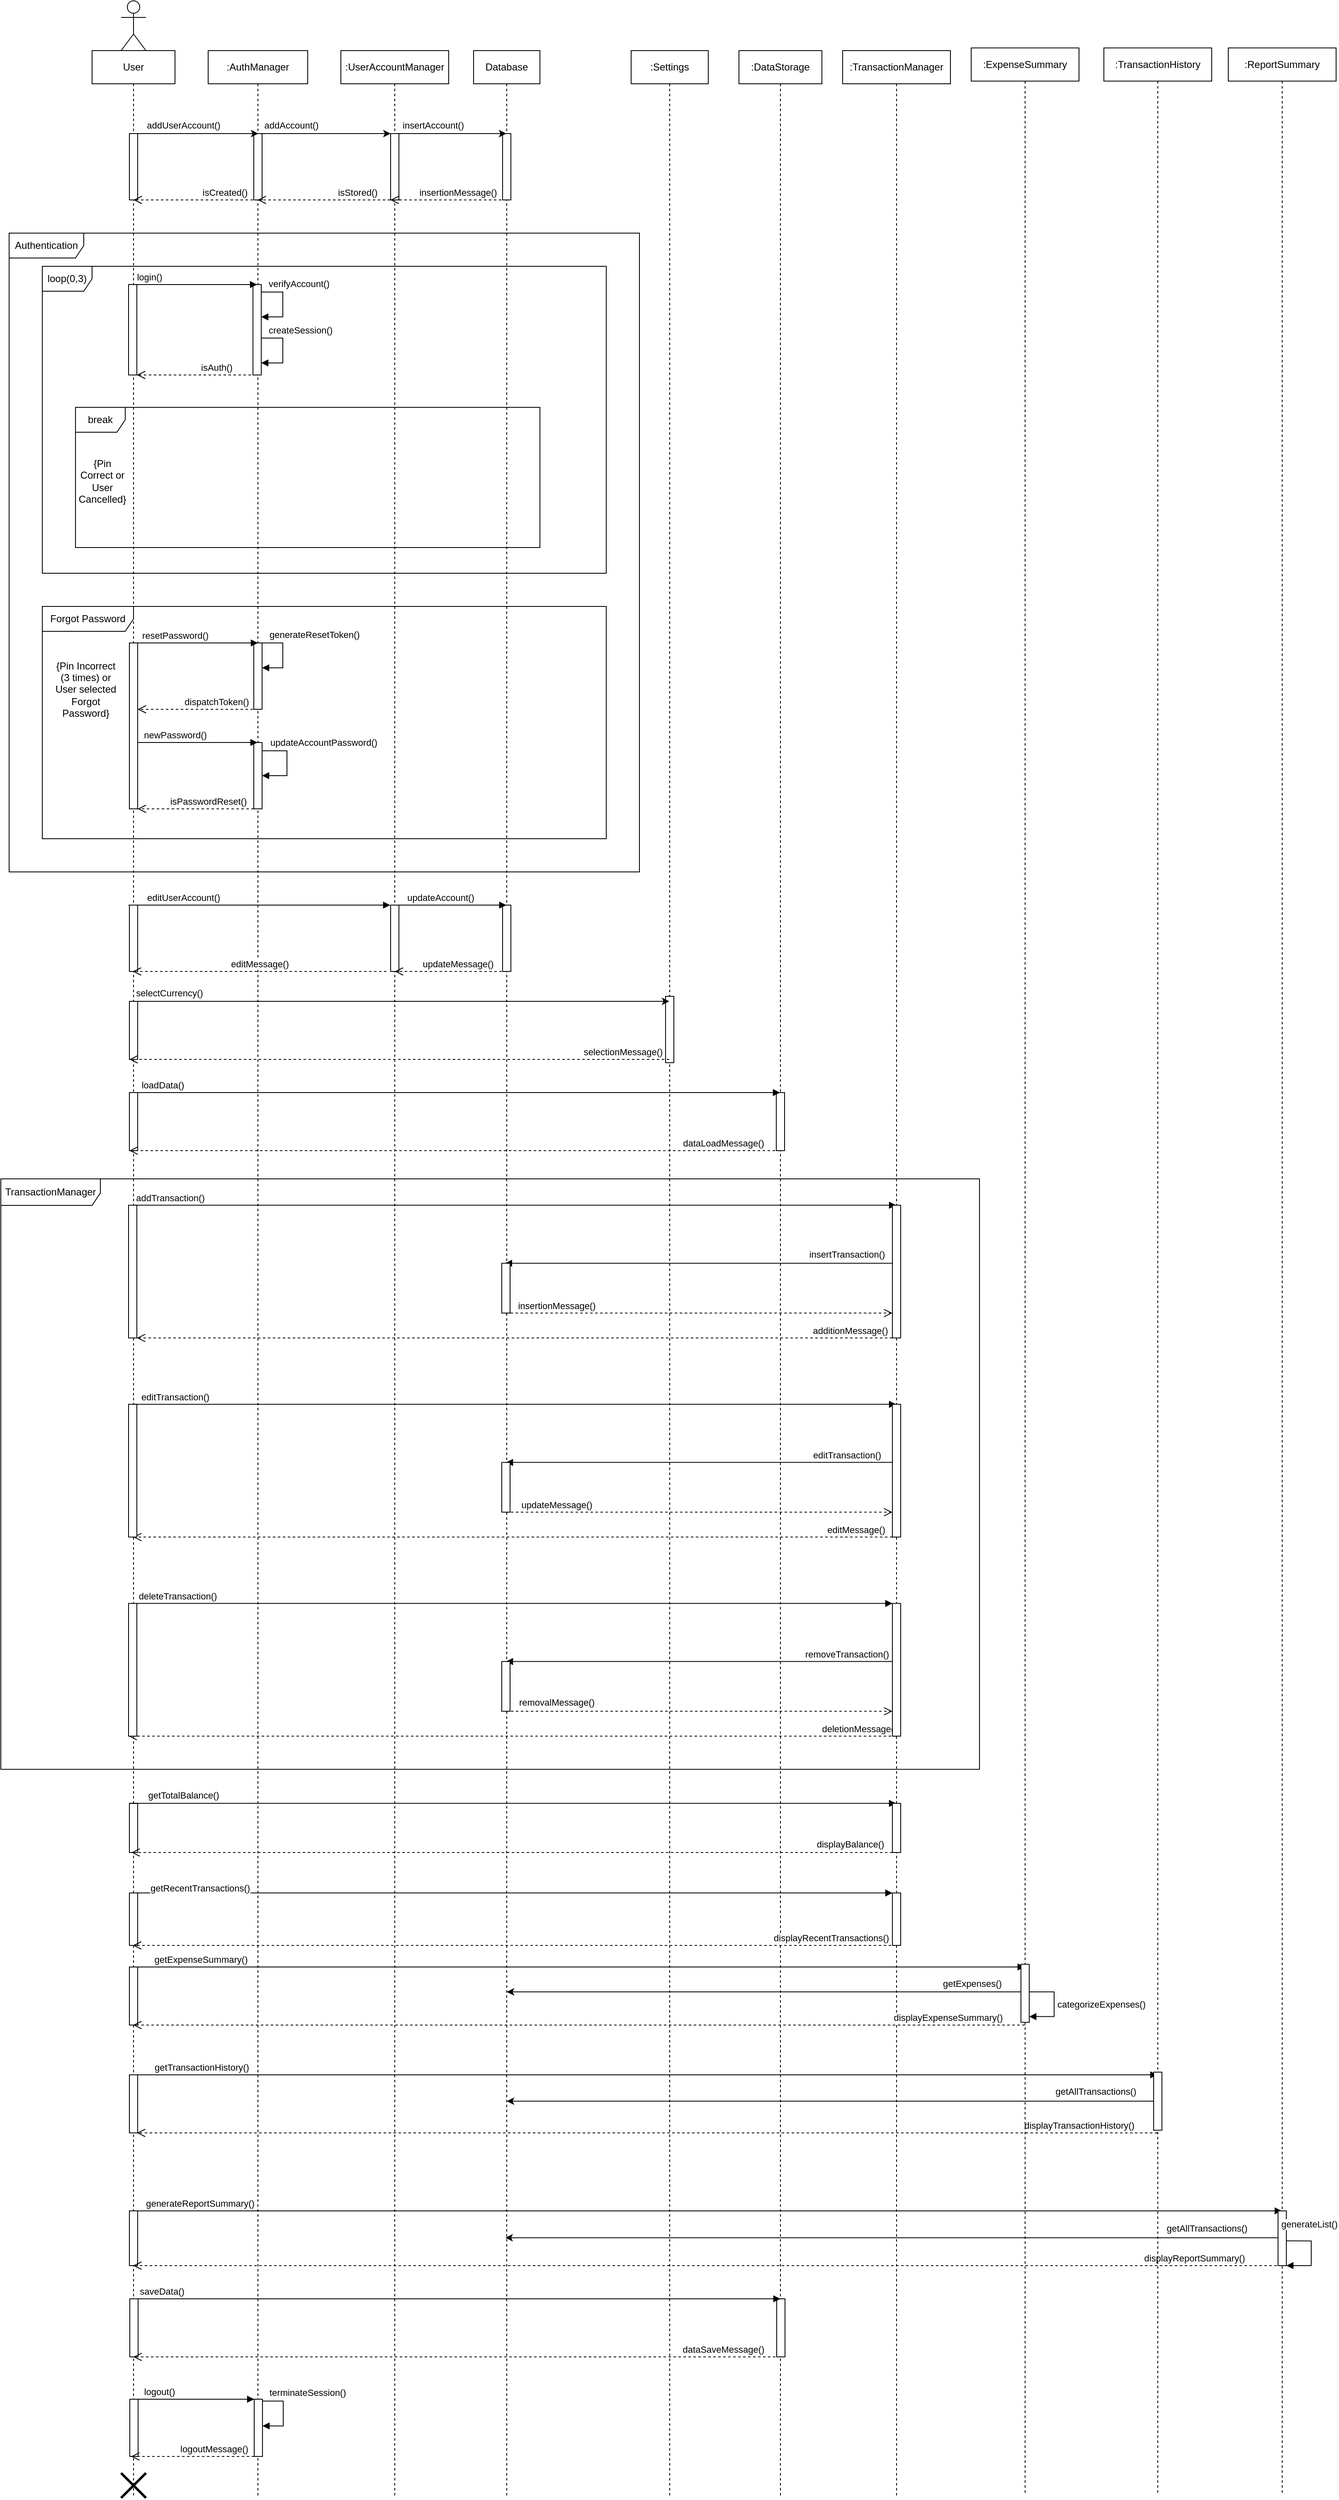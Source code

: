 <mxfile version="25.0.2">
  <diagram name="Seite-1" id="CK4MDjgvMsKu3JkUjtEL">
    <mxGraphModel dx="2049" dy="1263" grid="1" gridSize="10" guides="1" tooltips="1" connect="1" arrows="1" fold="1" page="1" pageScale="1" pageWidth="827" pageHeight="1169" math="0" shadow="0">
      <root>
        <mxCell id="0" />
        <mxCell id="1" parent="0" />
        <mxCell id="NyTSQJjjKZk5u76Q_Hq6-8" value="User" style="shape=umlLifeline;perimeter=lifelinePerimeter;whiteSpace=wrap;html=1;container=1;dropTarget=0;collapsible=0;recursiveResize=0;outlineConnect=0;portConstraint=eastwest;newEdgeStyle={&quot;curved&quot;:0,&quot;rounded&quot;:0};" parent="1" vertex="1">
          <mxGeometry x="140" y="110" width="100" height="2950" as="geometry" />
        </mxCell>
        <mxCell id="HNCiceirnHdEVT-Z03kD-6" value="" style="html=1;points=[[0,0,0,0,5],[0,1,0,0,-5],[1,0,0,0,5],[1,1,0,0,-5]];perimeter=orthogonalPerimeter;outlineConnect=0;targetShapes=umlLifeline;portConstraint=eastwest;newEdgeStyle={&quot;curved&quot;:0,&quot;rounded&quot;:0};" parent="NyTSQJjjKZk5u76Q_Hq6-8" vertex="1">
          <mxGeometry x="45" y="100" width="10" height="80" as="geometry" />
        </mxCell>
        <mxCell id="LpNrsh31c0GY8qW9XMCd-79" value="" style="html=1;points=[[0,0,0,0,5],[0,1,0,0,-5],[1,0,0,0,5],[1,1,0,0,-5]];perimeter=orthogonalPerimeter;outlineConnect=0;targetShapes=umlLifeline;portConstraint=eastwest;newEdgeStyle={&quot;curved&quot;:0,&quot;rounded&quot;:0};" parent="NyTSQJjjKZk5u76Q_Hq6-8" vertex="1">
          <mxGeometry x="45" y="1146" width="10" height="70" as="geometry" />
        </mxCell>
        <mxCell id="LpNrsh31c0GY8qW9XMCd-88" value="" style="html=1;points=[[0,0,0,0,5],[0,1,0,0,-5],[1,0,0,0,5],[1,1,0,0,-5]];perimeter=orthogonalPerimeter;outlineConnect=0;targetShapes=umlLifeline;portConstraint=eastwest;newEdgeStyle={&quot;curved&quot;:0,&quot;rounded&quot;:0};" parent="NyTSQJjjKZk5u76Q_Hq6-8" vertex="1">
          <mxGeometry x="45" y="1256" width="10" height="70" as="geometry" />
        </mxCell>
        <mxCell id="LpNrsh31c0GY8qW9XMCd-148" value="" style="html=1;points=[[0,0,0,0,5],[0,1,0,0,-5],[1,0,0,0,5],[1,1,0,0,-5]];perimeter=orthogonalPerimeter;outlineConnect=0;targetShapes=umlLifeline;portConstraint=eastwest;newEdgeStyle={&quot;curved&quot;:0,&quot;rounded&quot;:0};" parent="NyTSQJjjKZk5u76Q_Hq6-8" vertex="1">
          <mxGeometry x="45" y="2112.77" width="10" height="59.23" as="geometry" />
        </mxCell>
        <mxCell id="LpNrsh31c0GY8qW9XMCd-168" value="" style="html=1;points=[[0,0,0,0,5],[0,1,0,0,-5],[1,0,0,0,5],[1,1,0,0,-5]];perimeter=orthogonalPerimeter;outlineConnect=0;targetShapes=umlLifeline;portConstraint=eastwest;newEdgeStyle={&quot;curved&quot;:0,&quot;rounded&quot;:0};" parent="NyTSQJjjKZk5u76Q_Hq6-8" vertex="1">
          <mxGeometry x="45" y="2220.77" width="10" height="63.23" as="geometry" />
        </mxCell>
        <mxCell id="LpNrsh31c0GY8qW9XMCd-187" value="" style="html=1;points=[[0,0,0,0,5],[0,1,0,0,-5],[1,0,0,0,5],[1,1,0,0,-5]];perimeter=orthogonalPerimeter;outlineConnect=0;targetShapes=umlLifeline;portConstraint=eastwest;newEdgeStyle={&quot;curved&quot;:0,&quot;rounded&quot;:0};" parent="NyTSQJjjKZk5u76Q_Hq6-8" vertex="1">
          <mxGeometry x="45" y="2310" width="10" height="70" as="geometry" />
        </mxCell>
        <mxCell id="LpNrsh31c0GY8qW9XMCd-199" value="" style="html=1;points=[[0,0,0,0,5],[0,1,0,0,-5],[1,0,0,0,5],[1,1,0,0,-5]];perimeter=orthogonalPerimeter;outlineConnect=0;targetShapes=umlLifeline;portConstraint=eastwest;newEdgeStyle={&quot;curved&quot;:0,&quot;rounded&quot;:0};" parent="NyTSQJjjKZk5u76Q_Hq6-8" vertex="1">
          <mxGeometry x="45" y="2440" width="10" height="70" as="geometry" />
        </mxCell>
        <mxCell id="LpNrsh31c0GY8qW9XMCd-213" value="" style="html=1;points=[[0,0,0,0,5],[0,1,0,0,-5],[1,0,0,0,5],[1,1,0,0,-5]];perimeter=orthogonalPerimeter;outlineConnect=0;targetShapes=umlLifeline;portConstraint=eastwest;newEdgeStyle={&quot;curved&quot;:0,&quot;rounded&quot;:0};" parent="NyTSQJjjKZk5u76Q_Hq6-8" vertex="1">
          <mxGeometry x="45" y="2604" width="10" height="66" as="geometry" />
        </mxCell>
        <mxCell id="LpNrsh31c0GY8qW9XMCd-251" value="" style="shape=umlDestroy;whiteSpace=wrap;html=1;strokeWidth=3;targetShapes=umlLifeline;" parent="NyTSQJjjKZk5u76Q_Hq6-8" vertex="1">
          <mxGeometry x="35" y="2920" width="30" height="30" as="geometry" />
        </mxCell>
        <mxCell id="eQE_NltICN_dsabvg9qG-1" value="" style="html=1;points=[[0,0,0,0,5],[0,1,0,0,-5],[1,0,0,0,5],[1,1,0,0,-5]];perimeter=orthogonalPerimeter;outlineConnect=0;targetShapes=umlLifeline;portConstraint=eastwest;newEdgeStyle={&quot;curved&quot;:0,&quot;rounded&quot;:0};" parent="NyTSQJjjKZk5u76Q_Hq6-8" vertex="1">
          <mxGeometry x="45" y="1030" width="10" height="80" as="geometry" />
        </mxCell>
        <mxCell id="NyTSQJjjKZk5u76Q_Hq6-14" value=":AuthManager" style="shape=umlLifeline;perimeter=lifelinePerimeter;whiteSpace=wrap;html=1;container=1;dropTarget=0;collapsible=0;recursiveResize=0;outlineConnect=0;portConstraint=eastwest;newEdgeStyle={&quot;curved&quot;:0,&quot;rounded&quot;:0};" parent="1" vertex="1">
          <mxGeometry x="280" y="110" width="120" height="2950" as="geometry" />
        </mxCell>
        <mxCell id="HNCiceirnHdEVT-Z03kD-10" value="" style="html=1;points=[[0,0,0,0,5],[0,1,0,0,-5],[1,0,0,0,5],[1,1,0,0,-5]];perimeter=orthogonalPerimeter;outlineConnect=0;targetShapes=umlLifeline;portConstraint=eastwest;newEdgeStyle={&quot;curved&quot;:0,&quot;rounded&quot;:0};" parent="NyTSQJjjKZk5u76Q_Hq6-14" vertex="1">
          <mxGeometry x="55" y="100" width="10" height="80" as="geometry" />
        </mxCell>
        <mxCell id="LpNrsh31c0GY8qW9XMCd-68" value="" style="html=1;points=[[0,0,0,0,5],[0,1,0,0,-5],[1,0,0,0,5],[1,1,0,0,-5]];perimeter=orthogonalPerimeter;outlineConnect=0;targetShapes=umlLifeline;portConstraint=eastwest;newEdgeStyle={&quot;curved&quot;:0,&quot;rounded&quot;:0};" parent="NyTSQJjjKZk5u76Q_Hq6-14" vertex="1">
          <mxGeometry x="55" y="714" width="10" height="80" as="geometry" />
        </mxCell>
        <mxCell id="LpNrsh31c0GY8qW9XMCd-72" value="" style="html=1;points=[[0,0,0,0,5],[0,1,0,0,-5],[1,0,0,0,5],[1,1,0,0,-5]];perimeter=orthogonalPerimeter;outlineConnect=0;targetShapes=umlLifeline;portConstraint=eastwest;newEdgeStyle={&quot;curved&quot;:0,&quot;rounded&quot;:0};" parent="NyTSQJjjKZk5u76Q_Hq6-14" vertex="1">
          <mxGeometry x="55" y="834" width="10" height="80" as="geometry" />
        </mxCell>
        <mxCell id="mUgHSwgh8mhhByAtzVnC-3" value="updateAccountPassword()" style="html=1;align=left;spacingLeft=2;endArrow=block;rounded=0;edgeStyle=orthogonalEdgeStyle;curved=0;rounded=0;" parent="NyTSQJjjKZk5u76Q_Hq6-14" source="LpNrsh31c0GY8qW9XMCd-72" target="LpNrsh31c0GY8qW9XMCd-72" edge="1">
          <mxGeometry x="-0.881" y="10" relative="1" as="geometry">
            <mxPoint x="70" y="844" as="sourcePoint" />
            <Array as="points">
              <mxPoint x="95" y="844" />
              <mxPoint x="95" y="874" />
            </Array>
            <mxPoint x="70" y="874" as="targetPoint" />
            <mxPoint as="offset" />
          </mxGeometry>
        </mxCell>
        <mxCell id="NyTSQJjjKZk5u76Q_Hq6-20" value=":UserAccountManager" style="shape=umlLifeline;perimeter=lifelinePerimeter;whiteSpace=wrap;html=1;container=1;dropTarget=0;collapsible=0;recursiveResize=0;outlineConnect=0;portConstraint=eastwest;newEdgeStyle={&quot;curved&quot;:0,&quot;rounded&quot;:0};" parent="1" vertex="1">
          <mxGeometry x="440" y="110" width="130" height="2950" as="geometry" />
        </mxCell>
        <mxCell id="HNCiceirnHdEVT-Z03kD-14" value="" style="html=1;points=[[0,0,0,0,5],[0,1,0,0,-5],[1,0,0,0,5],[1,1,0,0,-5]];perimeter=orthogonalPerimeter;outlineConnect=0;targetShapes=umlLifeline;portConstraint=eastwest;newEdgeStyle={&quot;curved&quot;:0,&quot;rounded&quot;:0};" parent="NyTSQJjjKZk5u76Q_Hq6-20" vertex="1">
          <mxGeometry x="60" y="100" width="10" height="80" as="geometry" />
        </mxCell>
        <mxCell id="eQE_NltICN_dsabvg9qG-3" value="" style="html=1;points=[[0,0,0,0,5],[0,1,0,0,-5],[1,0,0,0,5],[1,1,0,0,-5]];perimeter=orthogonalPerimeter;outlineConnect=0;targetShapes=umlLifeline;portConstraint=eastwest;newEdgeStyle={&quot;curved&quot;:0,&quot;rounded&quot;:0};" parent="NyTSQJjjKZk5u76Q_Hq6-20" vertex="1">
          <mxGeometry x="60" y="1030" width="10" height="80" as="geometry" />
        </mxCell>
        <mxCell id="NyTSQJjjKZk5u76Q_Hq6-25" value="Database" style="shape=umlLifeline;perimeter=lifelinePerimeter;whiteSpace=wrap;html=1;container=1;dropTarget=0;collapsible=0;recursiveResize=0;outlineConnect=0;portConstraint=eastwest;newEdgeStyle={&quot;curved&quot;:0,&quot;rounded&quot;:0};" parent="1" vertex="1">
          <mxGeometry x="600" y="110" width="80" height="2950" as="geometry" />
        </mxCell>
        <mxCell id="HNCiceirnHdEVT-Z03kD-18" value="" style="html=1;points=[[0,0,0,0,5],[0,1,0,0,-5],[1,0,0,0,5],[1,1,0,0,-5]];perimeter=orthogonalPerimeter;outlineConnect=0;targetShapes=umlLifeline;portConstraint=eastwest;newEdgeStyle={&quot;curved&quot;:0,&quot;rounded&quot;:0};" parent="NyTSQJjjKZk5u76Q_Hq6-25" vertex="1">
          <mxGeometry x="35" y="100" width="10" height="80" as="geometry" />
        </mxCell>
        <mxCell id="NyTSQJjjKZk5u76Q_Hq6-11" value="" style="html=1;points=[[0,0,0,0,5],[0,1,0,0,-5],[1,0,0,0,5],[1,1,0,0,-5]];perimeter=orthogonalPerimeter;outlineConnect=0;targetShapes=umlLifeline;portConstraint=eastwest;newEdgeStyle={&quot;curved&quot;:0,&quot;rounded&quot;:0};" parent="NyTSQJjjKZk5u76Q_Hq6-25" vertex="1">
          <mxGeometry x="-416" y="282" width="10" height="109" as="geometry" />
        </mxCell>
        <mxCell id="LpNrsh31c0GY8qW9XMCd-59" value="" style="html=1;points=[[0,0,0,0,5],[0,1,0,0,-5],[1,0,0,0,5],[1,1,0,0,-5]];perimeter=orthogonalPerimeter;outlineConnect=0;targetShapes=umlLifeline;portConstraint=eastwest;newEdgeStyle={&quot;curved&quot;:0,&quot;rounded&quot;:0};" parent="NyTSQJjjKZk5u76Q_Hq6-25" vertex="1">
          <mxGeometry x="-266" y="282" width="10" height="109" as="geometry" />
        </mxCell>
        <mxCell id="NyTSQJjjKZk5u76Q_Hq6-13" value="login()" style="html=1;verticalAlign=bottom;endArrow=block;curved=0;rounded=0;" parent="NyTSQJjjKZk5u76Q_Hq6-25" edge="1">
          <mxGeometry x="-0.728" width="80" relative="1" as="geometry">
            <mxPoint x="-411.5" y="282" as="sourcePoint" />
            <mxPoint x="-261" y="282" as="targetPoint" />
            <mxPoint as="offset" />
          </mxGeometry>
        </mxCell>
        <mxCell id="eQE_NltICN_dsabvg9qG-4" value="" style="html=1;points=[[0,0,0,0,5],[0,1,0,0,-5],[1,0,0,0,5],[1,1,0,0,-5]];perimeter=orthogonalPerimeter;outlineConnect=0;targetShapes=umlLifeline;portConstraint=eastwest;newEdgeStyle={&quot;curved&quot;:0,&quot;rounded&quot;:0};" parent="NyTSQJjjKZk5u76Q_Hq6-25" vertex="1">
          <mxGeometry x="35" y="1030" width="10" height="80" as="geometry" />
        </mxCell>
        <mxCell id="mUgHSwgh8mhhByAtzVnC-2" value="verifyAccount()" style="html=1;align=left;spacingLeft=2;endArrow=block;rounded=0;edgeStyle=orthogonalEdgeStyle;curved=0;rounded=0;" parent="NyTSQJjjKZk5u76Q_Hq6-25" source="LpNrsh31c0GY8qW9XMCd-59" target="LpNrsh31c0GY8qW9XMCd-59" edge="1">
          <mxGeometry x="-0.889" y="10" relative="1" as="geometry">
            <mxPoint x="-250" y="291" as="sourcePoint" />
            <Array as="points">
              <mxPoint x="-230" y="291" />
              <mxPoint x="-230" y="321" />
            </Array>
            <mxPoint x="-250" y="321" as="targetPoint" />
            <mxPoint as="offset" />
          </mxGeometry>
        </mxCell>
        <mxCell id="HNCiceirnHdEVT-Z03kD-7" value="" style="endArrow=classic;html=1;rounded=0;" parent="1" edge="1">
          <mxGeometry width="50" height="50" relative="1" as="geometry">
            <mxPoint x="190" y="210" as="sourcePoint" />
            <mxPoint x="340.5" y="210" as="targetPoint" />
          </mxGeometry>
        </mxCell>
        <mxCell id="HNCiceirnHdEVT-Z03kD-9" value="addUserAccount()" style="edgeLabel;html=1;align=center;verticalAlign=middle;resizable=0;points=[];" parent="HNCiceirnHdEVT-Z03kD-7" vertex="1" connectable="0">
          <mxGeometry x="-0.003" y="-2" relative="1" as="geometry">
            <mxPoint x="-15" y="-12" as="offset" />
          </mxGeometry>
        </mxCell>
        <mxCell id="HNCiceirnHdEVT-Z03kD-15" value="" style="endArrow=classic;html=1;rounded=0;" parent="1" edge="1">
          <mxGeometry width="50" height="50" relative="1" as="geometry">
            <mxPoint x="340" y="210.01" as="sourcePoint" />
            <mxPoint x="500" y="210" as="targetPoint" />
          </mxGeometry>
        </mxCell>
        <mxCell id="HNCiceirnHdEVT-Z03kD-16" value="addAccount()" style="edgeLabel;html=1;align=center;verticalAlign=middle;resizable=0;points=[];" parent="HNCiceirnHdEVT-Z03kD-15" vertex="1" connectable="0">
          <mxGeometry x="0.049" y="-2" relative="1" as="geometry">
            <mxPoint x="-44" y="-12" as="offset" />
          </mxGeometry>
        </mxCell>
        <mxCell id="HNCiceirnHdEVT-Z03kD-19" value="" style="endArrow=classic;html=1;rounded=0;" parent="1" target="NyTSQJjjKZk5u76Q_Hq6-25" edge="1">
          <mxGeometry width="50" height="50" relative="1" as="geometry">
            <mxPoint x="500" y="210" as="sourcePoint" />
            <mxPoint x="644.5" y="210" as="targetPoint" />
            <Array as="points" />
          </mxGeometry>
        </mxCell>
        <mxCell id="HNCiceirnHdEVT-Z03kD-20" value="insertAccount()" style="edgeLabel;html=1;align=center;verticalAlign=middle;resizable=0;points=[];" parent="HNCiceirnHdEVT-Z03kD-19" vertex="1" connectable="0">
          <mxGeometry x="-0.031" y="-1" relative="1" as="geometry">
            <mxPoint x="-17" y="-11" as="offset" />
          </mxGeometry>
        </mxCell>
        <mxCell id="HNCiceirnHdEVT-Z03kD-24" value="insertionMessage()" style="html=1;verticalAlign=bottom;endArrow=open;dashed=1;endSize=8;curved=0;rounded=0;" parent="1" edge="1">
          <mxGeometry x="-0.156" relative="1" as="geometry">
            <mxPoint x="639.5" y="290" as="sourcePoint" />
            <mxPoint x="499.667" y="290" as="targetPoint" />
            <mxPoint as="offset" />
          </mxGeometry>
        </mxCell>
        <mxCell id="HNCiceirnHdEVT-Z03kD-27" value="isStored()" style="html=1;verticalAlign=bottom;endArrow=open;dashed=1;endSize=8;curved=0;rounded=0;" parent="1" edge="1">
          <mxGeometry x="-0.506" relative="1" as="geometry">
            <mxPoint x="499.5" y="290" as="sourcePoint" />
            <mxPoint x="339.667" y="290" as="targetPoint" />
            <mxPoint as="offset" />
          </mxGeometry>
        </mxCell>
        <mxCell id="HNCiceirnHdEVT-Z03kD-30" value="isCreated()" style="html=1;verticalAlign=bottom;endArrow=open;dashed=1;endSize=8;curved=0;rounded=0;" parent="1" target="NyTSQJjjKZk5u76Q_Hq6-8" edge="1">
          <mxGeometry x="-0.467" relative="1" as="geometry">
            <mxPoint x="340" y="290" as="sourcePoint" />
            <mxPoint x="204.5" y="290" as="targetPoint" />
            <mxPoint as="offset" />
          </mxGeometry>
        </mxCell>
        <mxCell id="LpNrsh31c0GY8qW9XMCd-61" value="Authentication" style="shape=umlFrame;whiteSpace=wrap;html=1;pointerEvents=0;width=90;height=30;" parent="1" vertex="1">
          <mxGeometry x="40" y="330" width="760" height="770" as="geometry" />
        </mxCell>
        <mxCell id="LpNrsh31c0GY8qW9XMCd-62" value="loop(0,3)" style="shape=umlFrame;whiteSpace=wrap;html=1;pointerEvents=0;" parent="1" vertex="1">
          <mxGeometry x="80" y="370" width="680" height="370" as="geometry" />
        </mxCell>
        <mxCell id="LpNrsh31c0GY8qW9XMCd-63" value="break" style="shape=umlFrame;whiteSpace=wrap;html=1;pointerEvents=0;" parent="1" vertex="1">
          <mxGeometry x="120" y="540" width="560" height="169" as="geometry" />
        </mxCell>
        <mxCell id="LpNrsh31c0GY8qW9XMCd-64" value="{Pin Correct or User Cancelled}" style="text;html=1;align=center;verticalAlign=middle;whiteSpace=wrap;rounded=0;" parent="1" vertex="1">
          <mxGeometry x="120" y="579" width="65" height="100" as="geometry" />
        </mxCell>
        <mxCell id="LpNrsh31c0GY8qW9XMCd-65" value="Forgot Password" style="shape=umlFrame;whiteSpace=wrap;html=1;pointerEvents=0;width=110;height=30;" parent="1" vertex="1">
          <mxGeometry x="80" y="780" width="680" height="280" as="geometry" />
        </mxCell>
        <mxCell id="LpNrsh31c0GY8qW9XMCd-66" value="" style="html=1;points=[[0,0,0,0,5],[0,1,0,0,-5],[1,0,0,0,5],[1,1,0,0,-5]];perimeter=orthogonalPerimeter;outlineConnect=0;targetShapes=umlLifeline;portConstraint=eastwest;newEdgeStyle={&quot;curved&quot;:0,&quot;rounded&quot;:0};" parent="1" vertex="1">
          <mxGeometry x="185" y="824" width="10" height="200" as="geometry" />
        </mxCell>
        <mxCell id="LpNrsh31c0GY8qW9XMCd-67" value="resetPassword()" style="html=1;verticalAlign=bottom;endArrow=block;curved=0;rounded=0;" parent="1" edge="1">
          <mxGeometry x="-0.379" width="80" relative="1" as="geometry">
            <mxPoint x="195" y="824" as="sourcePoint" />
            <mxPoint x="340" y="824" as="targetPoint" />
            <mxPoint as="offset" />
          </mxGeometry>
        </mxCell>
        <mxCell id="LpNrsh31c0GY8qW9XMCd-69" value="generateResetToken()" style="html=1;align=left;spacingLeft=2;endArrow=block;rounded=0;edgeStyle=orthogonalEdgeStyle;curved=0;rounded=0;" parent="1" source="LpNrsh31c0GY8qW9XMCd-68" edge="1">
          <mxGeometry x="-0.889" y="10" relative="1" as="geometry">
            <mxPoint x="350" y="824" as="sourcePoint" />
            <Array as="points">
              <mxPoint x="370" y="824" />
              <mxPoint x="370" y="854" />
            </Array>
            <mxPoint x="345" y="854" as="targetPoint" />
            <mxPoint as="offset" />
          </mxGeometry>
        </mxCell>
        <mxCell id="LpNrsh31c0GY8qW9XMCd-70" value="dispatchToken()" style="html=1;verticalAlign=bottom;endArrow=open;dashed=1;endSize=8;curved=0;rounded=0;" parent="1" target="LpNrsh31c0GY8qW9XMCd-66" edge="1">
          <mxGeometry x="-0.31" relative="1" as="geometry">
            <mxPoint x="340" y="904" as="sourcePoint" />
            <mxPoint x="60" y="904" as="targetPoint" />
            <mxPoint as="offset" />
          </mxGeometry>
        </mxCell>
        <mxCell id="LpNrsh31c0GY8qW9XMCd-71" value="newPassword()" style="html=1;verticalAlign=bottom;endArrow=block;curved=0;rounded=0;" parent="1" edge="1">
          <mxGeometry x="-0.377" width="80" relative="1" as="geometry">
            <mxPoint x="195" y="944" as="sourcePoint" />
            <mxPoint x="339.5" y="944" as="targetPoint" />
            <mxPoint as="offset" />
          </mxGeometry>
        </mxCell>
        <mxCell id="LpNrsh31c0GY8qW9XMCd-78" value="isPasswordReset()" style="html=1;verticalAlign=bottom;endArrow=open;dashed=1;endSize=8;curved=0;rounded=0;" parent="1" source="LpNrsh31c0GY8qW9XMCd-72" edge="1">
          <mxGeometry x="-0.214" relative="1" as="geometry">
            <mxPoint x="475" y="1024" as="sourcePoint" />
            <mxPoint x="195" y="1024" as="targetPoint" />
            <mxPoint as="offset" />
          </mxGeometry>
        </mxCell>
        <mxCell id="LpNrsh31c0GY8qW9XMCd-81" value=":Settings" style="shape=umlLifeline;perimeter=lifelinePerimeter;whiteSpace=wrap;html=1;container=1;dropTarget=0;collapsible=0;recursiveResize=0;outlineConnect=0;portConstraint=eastwest;newEdgeStyle={&quot;curved&quot;:0,&quot;rounded&quot;:0};" parent="1" vertex="1">
          <mxGeometry x="790" y="110" width="93" height="2950" as="geometry" />
        </mxCell>
        <mxCell id="mUgHSwgh8mhhByAtzVnC-17" value="" style="html=1;points=[[0,0,0,0,5],[0,1,0,0,-5],[1,0,0,0,5],[1,1,0,0,-5]];perimeter=orthogonalPerimeter;outlineConnect=0;targetShapes=umlLifeline;portConstraint=eastwest;newEdgeStyle={&quot;curved&quot;:0,&quot;rounded&quot;:0};" parent="LpNrsh31c0GY8qW9XMCd-81" vertex="1">
          <mxGeometry x="41.5" y="1140" width="10" height="80" as="geometry" />
        </mxCell>
        <mxCell id="LpNrsh31c0GY8qW9XMCd-83" value="selectionMessage()" style="html=1;verticalAlign=bottom;endArrow=open;dashed=1;endSize=8;curved=0;rounded=0;" parent="1" source="LpNrsh31c0GY8qW9XMCd-81" edge="1">
          <mxGeometry x="-0.828" relative="1" as="geometry">
            <mxPoint x="956.5" y="1326" as="sourcePoint" />
            <mxPoint x="185" y="1326" as="targetPoint" />
            <mxPoint as="offset" />
          </mxGeometry>
        </mxCell>
        <mxCell id="LpNrsh31c0GY8qW9XMCd-84" value=":DataStorage" style="shape=umlLifeline;perimeter=lifelinePerimeter;whiteSpace=wrap;html=1;container=1;dropTarget=0;collapsible=0;recursiveResize=0;outlineConnect=0;portConstraint=eastwest;newEdgeStyle={&quot;curved&quot;:0,&quot;rounded&quot;:0};" parent="1" vertex="1">
          <mxGeometry x="920" y="110" width="100" height="2950" as="geometry" />
        </mxCell>
        <mxCell id="LpNrsh31c0GY8qW9XMCd-85" value="" style="html=1;points=[[0,0,0,0,5],[0,1,0,0,-5],[1,0,0,0,5],[1,1,0,0,-5]];perimeter=orthogonalPerimeter;outlineConnect=0;targetShapes=umlLifeline;portConstraint=eastwest;newEdgeStyle={&quot;curved&quot;:0,&quot;rounded&quot;:0};" parent="LpNrsh31c0GY8qW9XMCd-84" vertex="1">
          <mxGeometry x="45" y="1256" width="10" height="70" as="geometry" />
        </mxCell>
        <mxCell id="LpNrsh31c0GY8qW9XMCd-86" value="" style="endArrow=classic;html=1;rounded=0;" parent="1" target="LpNrsh31c0GY8qW9XMCd-81" edge="1">
          <mxGeometry width="50" height="50" relative="1" as="geometry">
            <mxPoint x="188.962" y="1256" as="sourcePoint" />
            <mxPoint x="620" y="1256" as="targetPoint" />
            <Array as="points">
              <mxPoint x="590" y="1256" />
            </Array>
          </mxGeometry>
        </mxCell>
        <mxCell id="LpNrsh31c0GY8qW9XMCd-87" value="selectCurrency()" style="edgeLabel;html=1;align=center;verticalAlign=middle;resizable=0;points=[];" parent="LpNrsh31c0GY8qW9XMCd-86" vertex="1" connectable="0">
          <mxGeometry x="-0.889" y="-1" relative="1" as="geometry">
            <mxPoint x="8" y="-11" as="offset" />
          </mxGeometry>
        </mxCell>
        <mxCell id="LpNrsh31c0GY8qW9XMCd-89" value="loadData()" style="html=1;verticalAlign=bottom;endArrow=block;curved=0;rounded=0;" parent="1" target="LpNrsh31c0GY8qW9XMCd-84" edge="1">
          <mxGeometry x="-0.911" width="80" relative="1" as="geometry">
            <mxPoint x="190" y="1366" as="sourcePoint" />
            <mxPoint x="1090" y="1366" as="targetPoint" />
            <mxPoint as="offset" />
          </mxGeometry>
        </mxCell>
        <mxCell id="LpNrsh31c0GY8qW9XMCd-90" value="dataLoadMessage()" style="html=1;verticalAlign=bottom;endArrow=open;dashed=1;endSize=8;curved=0;rounded=0;" parent="1" source="LpNrsh31c0GY8qW9XMCd-84" edge="1">
          <mxGeometry x="-0.823" relative="1" as="geometry">
            <mxPoint x="1089.5" y="1436" as="sourcePoint" />
            <mxPoint x="185" y="1436" as="targetPoint" />
            <mxPoint x="1" as="offset" />
          </mxGeometry>
        </mxCell>
        <mxCell id="LpNrsh31c0GY8qW9XMCd-94" value=":TransactionManager" style="shape=umlLifeline;perimeter=lifelinePerimeter;whiteSpace=wrap;html=1;container=1;dropTarget=0;collapsible=0;recursiveResize=0;outlineConnect=0;portConstraint=eastwest;newEdgeStyle={&quot;curved&quot;:0,&quot;rounded&quot;:0};" parent="1" vertex="1">
          <mxGeometry x="1045" y="110" width="130" height="2950" as="geometry" />
        </mxCell>
        <mxCell id="LpNrsh31c0GY8qW9XMCd-171" value="" style="html=1;points=[[0,0,0,0,5],[0,1,0,0,-5],[1,0,0,0,5],[1,1,0,0,-5]];perimeter=orthogonalPerimeter;outlineConnect=0;targetShapes=umlLifeline;portConstraint=eastwest;newEdgeStyle={&quot;curved&quot;:0,&quot;rounded&quot;:0};" parent="LpNrsh31c0GY8qW9XMCd-94" vertex="1">
          <mxGeometry x="60" y="2220.77" width="10" height="63.23" as="geometry" />
        </mxCell>
        <mxCell id="LpNrsh31c0GY8qW9XMCd-117" value="TransactionManager" style="shape=umlFrame;whiteSpace=wrap;html=1;pointerEvents=0;width=120;height=32;" parent="1" vertex="1">
          <mxGeometry x="30" y="1470" width="1180" height="711.77" as="geometry" />
        </mxCell>
        <mxCell id="LpNrsh31c0GY8qW9XMCd-92" value="addTransaction()" style="html=1;verticalAlign=bottom;endArrow=block;curved=0;rounded=0;" parent="1" target="LpNrsh31c0GY8qW9XMCd-94" edge="1">
          <mxGeometry x="-0.907" width="80" relative="1" as="geometry">
            <mxPoint x="191.75" y="1501.77" as="sourcePoint" />
            <mxPoint x="1228.5" y="1501.77" as="targetPoint" />
            <mxPoint as="offset" />
          </mxGeometry>
        </mxCell>
        <mxCell id="LpNrsh31c0GY8qW9XMCd-96" value="insertTransaction()" style="html=1;verticalAlign=bottom;endArrow=block;curved=0;rounded=0;" parent="1" source="LpNrsh31c0GY8qW9XMCd-114" edge="1">
          <mxGeometry x="-0.764" y="-2" width="80" relative="1" as="geometry">
            <mxPoint x="1228.5" y="1571.77" as="sourcePoint" />
            <mxPoint x="637.833" y="1571.77" as="targetPoint" />
            <mxPoint as="offset" />
          </mxGeometry>
        </mxCell>
        <mxCell id="LpNrsh31c0GY8qW9XMCd-97" value="insertionMessage()" style="html=1;verticalAlign=bottom;endArrow=open;dashed=1;endSize=8;curved=0;rounded=0;" parent="1" target="LpNrsh31c0GY8qW9XMCd-114" edge="1">
          <mxGeometry x="-0.737" relative="1" as="geometry">
            <mxPoint x="638.591" y="1631.77" as="sourcePoint" />
            <mxPoint x="1228.5" y="1631.77" as="targetPoint" />
            <mxPoint as="offset" />
          </mxGeometry>
        </mxCell>
        <mxCell id="LpNrsh31c0GY8qW9XMCd-98" value="additionMessage()" style="html=1;verticalAlign=bottom;endArrow=open;dashed=1;endSize=8;curved=0;rounded=0;" parent="1" source="LpNrsh31c0GY8qW9XMCd-114" edge="1">
          <mxGeometry x="-0.887" relative="1" as="geometry">
            <mxPoint x="1228.5" y="1661.77" as="sourcePoint" />
            <mxPoint x="194" y="1661.77" as="targetPoint" />
            <mxPoint as="offset" />
          </mxGeometry>
        </mxCell>
        <mxCell id="LpNrsh31c0GY8qW9XMCd-99" value="editTransaction()" style="html=1;verticalAlign=bottom;endArrow=block;curved=0;rounded=0;" parent="1" target="LpNrsh31c0GY8qW9XMCd-94" edge="1">
          <mxGeometry x="-0.889" width="80" relative="1" as="geometry">
            <mxPoint x="189" y="1741.77" as="sourcePoint" />
            <mxPoint x="1228.5" y="1741.77" as="targetPoint" />
            <mxPoint as="offset" />
          </mxGeometry>
        </mxCell>
        <mxCell id="LpNrsh31c0GY8qW9XMCd-103" value="editTransaction()" style="html=1;verticalAlign=bottom;endArrow=block;curved=0;rounded=0;" parent="1" source="LpNrsh31c0GY8qW9XMCd-115" edge="1">
          <mxGeometry x="-0.764" width="80" relative="1" as="geometry">
            <mxPoint x="1229.67" y="1811.77" as="sourcePoint" />
            <mxPoint x="639.003" y="1811.77" as="targetPoint" />
            <mxPoint as="offset" />
          </mxGeometry>
        </mxCell>
        <mxCell id="LpNrsh31c0GY8qW9XMCd-105" value="updateMessage()" style="html=1;verticalAlign=bottom;endArrow=open;dashed=1;endSize=8;curved=0;rounded=0;" parent="1" target="LpNrsh31c0GY8qW9XMCd-115" edge="1">
          <mxGeometry x="-0.738" relative="1" as="geometry">
            <mxPoint x="639" y="1871.77" as="sourcePoint" />
            <mxPoint x="1228.909" y="1871.77" as="targetPoint" />
            <mxPoint as="offset" />
          </mxGeometry>
        </mxCell>
        <mxCell id="LpNrsh31c0GY8qW9XMCd-106" value="editMessage()" style="html=1;verticalAlign=bottom;endArrow=open;dashed=1;endSize=8;curved=0;rounded=0;" parent="1" edge="1">
          <mxGeometry x="-0.904" relative="1" as="geometry">
            <mxPoint x="1105" y="1901.77" as="sourcePoint" />
            <mxPoint x="189.5" y="1901.77" as="targetPoint" />
            <mxPoint as="offset" />
          </mxGeometry>
        </mxCell>
        <mxCell id="LpNrsh31c0GY8qW9XMCd-107" value="deleteTransaction()" style="html=1;verticalAlign=bottom;endArrow=block;curved=0;rounded=0;" parent="1" target="LpNrsh31c0GY8qW9XMCd-116" edge="1">
          <mxGeometry x="-0.892" width="80" relative="1" as="geometry">
            <mxPoint x="194" y="1981.77" as="sourcePoint" />
            <mxPoint x="1228.5" y="1981.77" as="targetPoint" />
            <mxPoint as="offset" />
          </mxGeometry>
        </mxCell>
        <mxCell id="LpNrsh31c0GY8qW9XMCd-110" value="&lt;span style=&quot;text-align: left;&quot;&gt;removeTransaction()&lt;/span&gt;" style="html=1;verticalAlign=bottom;endArrow=block;curved=0;rounded=0;" parent="1" source="LpNrsh31c0GY8qW9XMCd-116" edge="1">
          <mxGeometry x="-0.764" width="80" relative="1" as="geometry">
            <mxPoint x="1229.67" y="2051.77" as="sourcePoint" />
            <mxPoint x="639.003" y="2051.77" as="targetPoint" />
            <mxPoint as="offset" />
          </mxGeometry>
        </mxCell>
        <mxCell id="LpNrsh31c0GY8qW9XMCd-112" value="removalMessage()" style="html=1;verticalAlign=bottom;endArrow=open;dashed=1;endSize=8;curved=0;rounded=0;" parent="1" target="LpNrsh31c0GY8qW9XMCd-116" edge="1">
          <mxGeometry x="-0.738" y="2" relative="1" as="geometry">
            <mxPoint x="639" y="2111.77" as="sourcePoint" />
            <mxPoint x="1228.909" y="2111.77" as="targetPoint" />
            <mxPoint as="offset" />
          </mxGeometry>
        </mxCell>
        <mxCell id="LpNrsh31c0GY8qW9XMCd-113" value="deletionMessage()" style="html=1;verticalAlign=bottom;endArrow=open;dashed=1;endSize=8;curved=0;rounded=0;" parent="1" source="LpNrsh31c0GY8qW9XMCd-94" edge="1">
          <mxGeometry x="-0.904" relative="1" as="geometry">
            <mxPoint x="1219" y="2141.77" as="sourcePoint" />
            <mxPoint x="184" y="2141.77" as="targetPoint" />
            <mxPoint as="offset" />
          </mxGeometry>
        </mxCell>
        <mxCell id="LpNrsh31c0GY8qW9XMCd-91" value="" style="html=1;points=[[0,0,0,0,5],[0,1,0,0,-5],[1,0,0,0,5],[1,1,0,0,-5]];perimeter=orthogonalPerimeter;outlineConnect=0;targetShapes=umlLifeline;portConstraint=eastwest;newEdgeStyle={&quot;curved&quot;:0,&quot;rounded&quot;:0};" parent="1" vertex="1">
          <mxGeometry x="184" y="1501.77" width="10" height="160" as="geometry" />
        </mxCell>
        <mxCell id="LpNrsh31c0GY8qW9XMCd-100" value="" style="html=1;points=[[0,0,0,0,5],[0,1,0,0,-5],[1,0,0,0,5],[1,1,0,0,-5]];perimeter=orthogonalPerimeter;outlineConnect=0;targetShapes=umlLifeline;portConstraint=eastwest;newEdgeStyle={&quot;curved&quot;:0,&quot;rounded&quot;:0};" parent="1" vertex="1">
          <mxGeometry x="184" y="1741.77" width="10" height="160" as="geometry" />
        </mxCell>
        <mxCell id="LpNrsh31c0GY8qW9XMCd-108" value="" style="html=1;points=[[0,0,0,0,5],[0,1,0,0,-5],[1,0,0,0,5],[1,1,0,0,-5]];perimeter=orthogonalPerimeter;outlineConnect=0;targetShapes=umlLifeline;portConstraint=eastwest;newEdgeStyle={&quot;curved&quot;:0,&quot;rounded&quot;:0};" parent="1" vertex="1">
          <mxGeometry x="184" y="1981.77" width="10" height="160" as="geometry" />
        </mxCell>
        <mxCell id="LpNrsh31c0GY8qW9XMCd-93" value="" style="html=1;points=[[0,0,0,0,5],[0,1,0,0,-5],[1,0,0,0,5],[1,1,0,0,-5]];perimeter=orthogonalPerimeter;outlineConnect=0;targetShapes=umlLifeline;portConstraint=eastwest;newEdgeStyle={&quot;curved&quot;:0,&quot;rounded&quot;:0};" parent="1" vertex="1">
          <mxGeometry x="634" y="1571.77" width="10" height="60" as="geometry" />
        </mxCell>
        <mxCell id="LpNrsh31c0GY8qW9XMCd-104" value="" style="html=1;points=[[0,0,0,0,5],[0,1,0,0,-5],[1,0,0,0,5],[1,1,0,0,-5]];perimeter=orthogonalPerimeter;outlineConnect=0;targetShapes=umlLifeline;portConstraint=eastwest;newEdgeStyle={&quot;curved&quot;:0,&quot;rounded&quot;:0};" parent="1" vertex="1">
          <mxGeometry x="634" y="1811.77" width="10" height="60" as="geometry" />
        </mxCell>
        <mxCell id="LpNrsh31c0GY8qW9XMCd-111" value="" style="html=1;points=[[0,0,0,0,5],[0,1,0,0,-5],[1,0,0,0,5],[1,1,0,0,-5]];perimeter=orthogonalPerimeter;outlineConnect=0;targetShapes=umlLifeline;portConstraint=eastwest;newEdgeStyle={&quot;curved&quot;:0,&quot;rounded&quot;:0};" parent="1" vertex="1">
          <mxGeometry x="634" y="2051.77" width="10" height="60" as="geometry" />
        </mxCell>
        <mxCell id="LpNrsh31c0GY8qW9XMCd-114" value="" style="html=1;points=[[0,0,0,0,5],[0,1,0,0,-5],[1,0,0,0,5],[1,1,0,0,-5]];perimeter=orthogonalPerimeter;outlineConnect=0;targetShapes=umlLifeline;portConstraint=eastwest;newEdgeStyle={&quot;curved&quot;:0,&quot;rounded&quot;:0};" parent="1" vertex="1">
          <mxGeometry x="1105" y="1501.77" width="10" height="160" as="geometry" />
        </mxCell>
        <mxCell id="LpNrsh31c0GY8qW9XMCd-115" value="" style="html=1;points=[[0,0,0,0,5],[0,1,0,0,-5],[1,0,0,0,5],[1,1,0,0,-5]];perimeter=orthogonalPerimeter;outlineConnect=0;targetShapes=umlLifeline;portConstraint=eastwest;newEdgeStyle={&quot;curved&quot;:0,&quot;rounded&quot;:0};" parent="1" vertex="1">
          <mxGeometry x="1105" y="1741.77" width="10" height="160" as="geometry" />
        </mxCell>
        <mxCell id="LpNrsh31c0GY8qW9XMCd-116" value="" style="html=1;points=[[0,0,0,0,5],[0,1,0,0,-5],[1,0,0,0,5],[1,1,0,0,-5]];perimeter=orthogonalPerimeter;outlineConnect=0;targetShapes=umlLifeline;portConstraint=eastwest;newEdgeStyle={&quot;curved&quot;:0,&quot;rounded&quot;:0};" parent="1" vertex="1">
          <mxGeometry x="1105" y="1981.77" width="10" height="160" as="geometry" />
        </mxCell>
        <mxCell id="LpNrsh31c0GY8qW9XMCd-149" value="getTotalBalance()" style="html=1;verticalAlign=bottom;endArrow=block;curved=0;rounded=0;" parent="1" edge="1">
          <mxGeometry x="-0.859" y="1" width="80" relative="1" as="geometry">
            <mxPoint x="185" y="2222.77" as="sourcePoint" />
            <mxPoint x="1109.5" y="2222.77" as="targetPoint" />
            <mxPoint as="offset" />
          </mxGeometry>
        </mxCell>
        <mxCell id="LpNrsh31c0GY8qW9XMCd-164" value="displayBalance()" style="html=1;verticalAlign=bottom;endArrow=open;dashed=1;endSize=8;curved=0;rounded=0;" parent="1" edge="1">
          <mxGeometry x="-0.886" y="-1" relative="1" as="geometry">
            <mxPoint x="1105" y="2282" as="sourcePoint" />
            <mxPoint x="187.5" y="2282" as="targetPoint" />
            <mxPoint x="1" as="offset" />
            <Array as="points">
              <mxPoint x="535.5" y="2282" />
            </Array>
          </mxGeometry>
        </mxCell>
        <mxCell id="LpNrsh31c0GY8qW9XMCd-170" value="getRecentTransactions()" style="html=1;verticalAlign=bottom;endArrow=block;curved=0;rounded=0;" parent="1" target="LpNrsh31c0GY8qW9XMCd-171" edge="1">
          <mxGeometry x="-0.833" y="-3" width="80" relative="1" as="geometry">
            <mxPoint x="194" y="2330.77" as="sourcePoint" />
            <mxPoint x="483.833" y="2330.77" as="targetPoint" />
            <mxPoint as="offset" />
          </mxGeometry>
        </mxCell>
        <mxCell id="LpNrsh31c0GY8qW9XMCd-181" value="displayRecentTransactions()" style="html=1;verticalAlign=bottom;endArrow=open;dashed=1;endSize=8;curved=0;rounded=0;" parent="1" edge="1">
          <mxGeometry x="-0.827" relative="1" as="geometry">
            <mxPoint x="1109.5" y="2394" as="sourcePoint" />
            <mxPoint x="189.25" y="2394" as="targetPoint" />
            <mxPoint x="1" as="offset" />
            <Array as="points">
              <mxPoint x="650" y="2394" />
            </Array>
          </mxGeometry>
        </mxCell>
        <mxCell id="LpNrsh31c0GY8qW9XMCd-188" value="getExpenseSummary()" style="html=1;verticalAlign=bottom;endArrow=block;curved=0;rounded=0;" parent="1" edge="1">
          <mxGeometry x="-0.856" width="80" relative="1" as="geometry">
            <mxPoint x="194" y="2420" as="sourcePoint" />
            <mxPoint x="1264.5" y="2420.0" as="targetPoint" />
            <mxPoint as="offset" />
            <Array as="points">
              <mxPoint x="400" y="2420" />
            </Array>
          </mxGeometry>
        </mxCell>
        <mxCell id="LpNrsh31c0GY8qW9XMCd-195" value="displayExpenseSummary()" style="html=1;verticalAlign=bottom;endArrow=open;dashed=1;endSize=8;curved=0;rounded=0;" parent="1" source="mUgHSwgh8mhhByAtzVnC-22" edge="1">
          <mxGeometry x="-0.826" relative="1" as="geometry">
            <mxPoint x="1105" y="2490.0" as="sourcePoint" />
            <mxPoint x="189.5" y="2490.0" as="targetPoint" />
            <mxPoint x="1" as="offset" />
          </mxGeometry>
        </mxCell>
        <mxCell id="LpNrsh31c0GY8qW9XMCd-201" value="getTransactionHistory()" style="html=1;verticalAlign=bottom;endArrow=block;curved=0;rounded=0;" parent="1" edge="1">
          <mxGeometry x="-0.873" width="80" relative="1" as="geometry">
            <mxPoint x="194" y="2550.0" as="sourcePoint" />
            <mxPoint x="1424.5" y="2550" as="targetPoint" />
            <mxPoint as="offset" />
            <Array as="points">
              <mxPoint x="480" y="2550" />
            </Array>
          </mxGeometry>
        </mxCell>
        <mxCell id="LpNrsh31c0GY8qW9XMCd-215" value="generateReportSummary()" style="html=1;verticalAlign=bottom;endArrow=block;curved=0;rounded=0;" parent="1" target="mUgHSwgh8mhhByAtzVnC-32" edge="1">
          <mxGeometry x="-0.89" width="80" relative="1" as="geometry">
            <mxPoint x="194" y="2714.0" as="sourcePoint" />
            <mxPoint x="1109.5" y="2714.0" as="targetPoint" />
            <mxPoint as="offset" />
          </mxGeometry>
        </mxCell>
        <mxCell id="LpNrsh31c0GY8qW9XMCd-223" value="displayReportSummary()" style="html=1;verticalAlign=bottom;endArrow=open;dashed=1;endSize=8;curved=0;rounded=0;" parent="1" source="mUgHSwgh8mhhByAtzVnC-32" edge="1">
          <mxGeometry x="-0.847" relative="1" as="geometry">
            <mxPoint x="1105" y="2780" as="sourcePoint" />
            <mxPoint x="189.497" y="2780.0" as="targetPoint" />
            <mxPoint as="offset" />
          </mxGeometry>
        </mxCell>
        <mxCell id="LpNrsh31c0GY8qW9XMCd-252" value="" style="shape=umlActor;verticalLabelPosition=bottom;verticalAlign=top;html=1;" parent="1" vertex="1">
          <mxGeometry x="175" y="50" width="30" height="60" as="geometry" />
        </mxCell>
        <mxCell id="eQE_NltICN_dsabvg9qG-2" value="editUserAccount()" style="html=1;verticalAlign=bottom;endArrow=block;curved=0;rounded=0;" parent="1" edge="1">
          <mxGeometry x="-0.582" width="80" relative="1" as="geometry">
            <mxPoint x="184" y="1140" as="sourcePoint" />
            <mxPoint x="499.5" y="1140" as="targetPoint" />
            <mxPoint as="offset" />
          </mxGeometry>
        </mxCell>
        <mxCell id="eQE_NltICN_dsabvg9qG-5" value="updateAccount()" style="html=1;verticalAlign=bottom;endArrow=block;curved=0;rounded=0;" parent="1" edge="1">
          <mxGeometry x="-0.182" width="80" relative="1" as="geometry">
            <mxPoint x="505" y="1140" as="sourcePoint" />
            <mxPoint x="639.5" y="1140" as="targetPoint" />
            <mxPoint as="offset" />
          </mxGeometry>
        </mxCell>
        <mxCell id="eQE_NltICN_dsabvg9qG-6" value="updateMessage()" style="html=1;verticalAlign=bottom;endArrow=open;dashed=1;endSize=8;curved=0;rounded=0;" parent="1" edge="1">
          <mxGeometry x="-0.115" relative="1" as="geometry">
            <mxPoint x="640" y="1220" as="sourcePoint" />
            <mxPoint x="505" y="1220" as="targetPoint" />
            <mxPoint as="offset" />
          </mxGeometry>
        </mxCell>
        <mxCell id="eQE_NltICN_dsabvg9qG-7" value="editMessage()" style="html=1;verticalAlign=bottom;endArrow=open;dashed=1;endSize=8;curved=0;rounded=0;" parent="1" edge="1">
          <mxGeometry relative="1" as="geometry">
            <mxPoint x="495" y="1220" as="sourcePoint" />
            <mxPoint x="189.071" y="1220" as="targetPoint" />
            <mxPoint as="offset" />
          </mxGeometry>
        </mxCell>
        <mxCell id="p-Wi-9LTXOtInl3bEXEh-3" value="isAuth()" style="html=1;verticalAlign=bottom;endArrow=open;dashed=1;endSize=8;curved=0;rounded=0;" parent="1" edge="1">
          <mxGeometry x="-0.284" relative="1" as="geometry">
            <mxPoint x="343.5" y="501" as="sourcePoint" />
            <mxPoint x="194" y="501" as="targetPoint" />
            <mxPoint as="offset" />
          </mxGeometry>
        </mxCell>
        <mxCell id="mUgHSwgh8mhhByAtzVnC-1" value="createSession()" style="html=1;align=left;spacingLeft=2;endArrow=block;rounded=0;edgeStyle=orthogonalEdgeStyle;curved=0;rounded=0;" parent="1" edge="1">
          <mxGeometry x="-0.889" y="10" relative="1" as="geometry">
            <mxPoint x="344" y="456.5" as="sourcePoint" />
            <Array as="points">
              <mxPoint x="370" y="457" />
              <mxPoint x="370" y="487" />
            </Array>
            <mxPoint x="344" y="486.5" as="targetPoint" />
            <mxPoint as="offset" />
          </mxGeometry>
        </mxCell>
        <mxCell id="LpNrsh31c0GY8qW9XMCd-150" value="" style="html=1;points=[[0,0,0,0,5],[0,1,0,0,-5],[1,0,0,0,5],[1,1,0,0,-5]];perimeter=orthogonalPerimeter;outlineConnect=0;targetShapes=umlLifeline;portConstraint=eastwest;newEdgeStyle={&quot;curved&quot;:0,&quot;rounded&quot;:0};" parent="1" vertex="1">
          <mxGeometry x="1105" y="2222.77" width="10" height="59.23" as="geometry" />
        </mxCell>
        <mxCell id="mUgHSwgh8mhhByAtzVnC-10" value="categorizeExpenses()" style="html=1;align=left;spacingLeft=2;endArrow=block;rounded=0;edgeStyle=orthogonalEdgeStyle;curved=0;rounded=0;" parent="1" edge="1">
          <mxGeometry relative="1" as="geometry">
            <mxPoint x="1270" y="2450" as="sourcePoint" />
            <Array as="points">
              <mxPoint x="1300" y="2449.76" />
              <mxPoint x="1300" y="2479.76" />
            </Array>
            <mxPoint x="1270.0" y="2479.794" as="targetPoint" />
          </mxGeometry>
        </mxCell>
        <mxCell id="mUgHSwgh8mhhByAtzVnC-13" value="displayTransactionHistory()" style="html=1;verticalAlign=bottom;endArrow=open;dashed=1;endSize=8;curved=0;rounded=0;" parent="1" source="mUgHSwgh8mhhByAtzVnC-27" edge="1">
          <mxGeometry x="-0.846" relative="1" as="geometry">
            <mxPoint x="1109.5" y="2620.0" as="sourcePoint" />
            <mxPoint x="194" y="2620.0" as="targetPoint" />
            <mxPoint as="offset" />
          </mxGeometry>
        </mxCell>
        <mxCell id="LpNrsh31c0GY8qW9XMCd-236" value="" style="html=1;points=[[0,0,0,0,5],[0,1,0,0,-5],[1,0,0,0,5],[1,1,0,0,-5]];perimeter=orthogonalPerimeter;outlineConnect=0;targetShapes=umlLifeline;portConstraint=eastwest;newEdgeStyle={&quot;curved&quot;:0,&quot;rounded&quot;:0};" parent="1" vertex="1">
          <mxGeometry x="185.5" y="2941.0" width="10" height="69" as="geometry" />
        </mxCell>
        <mxCell id="LpNrsh31c0GY8qW9XMCd-226" value="" style="html=1;points=[[0,0,0,0,5],[0,1,0,0,-5],[1,0,0,0,5],[1,1,0,0,-5]];perimeter=orthogonalPerimeter;outlineConnect=0;targetShapes=umlLifeline;portConstraint=eastwest;newEdgeStyle={&quot;curved&quot;:0,&quot;rounded&quot;:0};" parent="1" vertex="1">
          <mxGeometry x="185.5" y="2820.0" width="10" height="70" as="geometry" />
        </mxCell>
        <mxCell id="LpNrsh31c0GY8qW9XMCd-237" value="" style="html=1;points=[[0,0,0,0,5],[0,1,0,0,-5],[1,0,0,0,5],[1,1,0,0,-5]];perimeter=orthogonalPerimeter;outlineConnect=0;targetShapes=umlLifeline;portConstraint=eastwest;newEdgeStyle={&quot;curved&quot;:0,&quot;rounded&quot;:0};" parent="1" vertex="1">
          <mxGeometry x="335.5" y="2941.0" width="10" height="69" as="geometry" />
        </mxCell>
        <mxCell id="LpNrsh31c0GY8qW9XMCd-244" value="logout()" style="html=1;verticalAlign=bottom;endArrow=block;curved=0;rounded=0;" parent="1" edge="1">
          <mxGeometry x="-0.528" width="80" relative="1" as="geometry">
            <mxPoint x="185" y="2941.0" as="sourcePoint" />
            <mxPoint x="335.5" y="2941.0" as="targetPoint" />
            <mxPoint as="offset" />
          </mxGeometry>
        </mxCell>
        <mxCell id="mUgHSwgh8mhhByAtzVnC-16" value="terminateSession()" style="html=1;align=left;spacingLeft=2;endArrow=block;rounded=0;edgeStyle=orthogonalEdgeStyle;curved=0;rounded=0;" parent="1" source="LpNrsh31c0GY8qW9XMCd-237" target="LpNrsh31c0GY8qW9XMCd-237" edge="1">
          <mxGeometry x="-0.889" y="10" relative="1" as="geometry">
            <mxPoint x="350.5" y="2943.23" as="sourcePoint" />
            <Array as="points">
              <mxPoint x="370.5" y="2943.23" />
              <mxPoint x="370.5" y="2973.23" />
            </Array>
            <mxPoint x="350.5" y="2973.23" as="targetPoint" />
            <mxPoint as="offset" />
          </mxGeometry>
        </mxCell>
        <mxCell id="LpNrsh31c0GY8qW9XMCd-227" value="" style="html=1;points=[[0,0,0,0,5],[0,1,0,0,-5],[1,0,0,0,5],[1,1,0,0,-5]];perimeter=orthogonalPerimeter;outlineConnect=0;targetShapes=umlLifeline;portConstraint=eastwest;newEdgeStyle={&quot;curved&quot;:0,&quot;rounded&quot;:0};" parent="1" vertex="1">
          <mxGeometry x="965.5" y="2820.0" width="10" height="70" as="geometry" />
        </mxCell>
        <mxCell id="LpNrsh31c0GY8qW9XMCd-228" value="saveData()" style="html=1;verticalAlign=bottom;endArrow=block;curved=0;rounded=0;" parent="1" edge="1">
          <mxGeometry x="-0.911" width="80" relative="1" as="geometry">
            <mxPoint x="189.75" y="2820.0" as="sourcePoint" />
            <mxPoint x="970.0" y="2820.0" as="targetPoint" />
            <mxPoint as="offset" />
          </mxGeometry>
        </mxCell>
        <mxCell id="LpNrsh31c0GY8qW9XMCd-229" value="dataSaveMessage()" style="html=1;verticalAlign=bottom;endArrow=open;dashed=1;endSize=8;curved=0;rounded=0;" parent="1" edge="1">
          <mxGeometry x="-0.822" relative="1" as="geometry">
            <mxPoint x="970.0" y="2890.0" as="sourcePoint" />
            <mxPoint x="189.75" y="2890.0" as="targetPoint" />
            <mxPoint as="offset" />
          </mxGeometry>
        </mxCell>
        <mxCell id="LpNrsh31c0GY8qW9XMCd-245" value="logoutMessage()" style="html=1;verticalAlign=bottom;endArrow=open;dashed=1;endSize=8;curved=0;rounded=0;" parent="1" source="LpNrsh31c0GY8qW9XMCd-237" edge="1">
          <mxGeometry x="-0.338" relative="1" as="geometry">
            <mxPoint x="340.5" y="3010.0" as="sourcePoint" />
            <mxPoint x="187" y="3010.0" as="targetPoint" />
            <mxPoint as="offset" />
            <Array as="points">
              <mxPoint x="310.5" y="3010.0" />
            </Array>
          </mxGeometry>
        </mxCell>
        <mxCell id="mUgHSwgh8mhhByAtzVnC-20" value="{Pin Incorrect (3 times) or User selected Forgot Password}" style="text;html=1;align=center;verticalAlign=middle;whiteSpace=wrap;rounded=0;" parent="1" vertex="1">
          <mxGeometry x="90" y="830" width="85" height="100" as="geometry" />
        </mxCell>
        <mxCell id="mUgHSwgh8mhhByAtzVnC-22" value=":ExpenseSummary" style="shape=umlLifeline;perimeter=lifelinePerimeter;whiteSpace=wrap;html=1;container=1;dropTarget=0;collapsible=0;recursiveResize=0;outlineConnect=0;portConstraint=eastwest;newEdgeStyle={&quot;curved&quot;:0,&quot;rounded&quot;:0};" parent="1" vertex="1">
          <mxGeometry x="1200" y="106.77" width="130" height="2950" as="geometry" />
        </mxCell>
        <mxCell id="mUgHSwgh8mhhByAtzVnC-24" value="" style="html=1;points=[[0,0,0,0,5],[0,1,0,0,-5],[1,0,0,0,5],[1,1,0,0,-5]];perimeter=orthogonalPerimeter;outlineConnect=0;targetShapes=umlLifeline;portConstraint=eastwest;newEdgeStyle={&quot;curved&quot;:0,&quot;rounded&quot;:0};" parent="mUgHSwgh8mhhByAtzVnC-22" vertex="1">
          <mxGeometry x="60" y="2310" width="10" height="70" as="geometry" />
        </mxCell>
        <mxCell id="mUgHSwgh8mhhByAtzVnC-27" value=":TransactionHistory" style="shape=umlLifeline;perimeter=lifelinePerimeter;whiteSpace=wrap;html=1;container=1;dropTarget=0;collapsible=0;recursiveResize=0;outlineConnect=0;portConstraint=eastwest;newEdgeStyle={&quot;curved&quot;:0,&quot;rounded&quot;:0};" parent="1" vertex="1">
          <mxGeometry x="1360" y="106.77" width="130" height="2950" as="geometry" />
        </mxCell>
        <mxCell id="mUgHSwgh8mhhByAtzVnC-30" value="" style="html=1;points=[[0,0,0,0,5],[0,1,0,0,-5],[1,0,0,0,5],[1,1,0,0,-5]];perimeter=orthogonalPerimeter;outlineConnect=0;targetShapes=umlLifeline;portConstraint=eastwest;newEdgeStyle={&quot;curved&quot;:0,&quot;rounded&quot;:0};" parent="mUgHSwgh8mhhByAtzVnC-27" vertex="1">
          <mxGeometry x="60" y="2440" width="10" height="70" as="geometry" />
        </mxCell>
        <mxCell id="mUgHSwgh8mhhByAtzVnC-32" value=":ReportSummary" style="shape=umlLifeline;perimeter=lifelinePerimeter;whiteSpace=wrap;html=1;container=1;dropTarget=0;collapsible=0;recursiveResize=0;outlineConnect=0;portConstraint=eastwest;newEdgeStyle={&quot;curved&quot;:0,&quot;rounded&quot;:0};" parent="1" vertex="1">
          <mxGeometry x="1510" y="106.77" width="130" height="2950" as="geometry" />
        </mxCell>
        <mxCell id="LpNrsh31c0GY8qW9XMCd-214" value="" style="html=1;points=[[0,0,0,0,5],[0,1,0,0,-5],[1,0,0,0,5],[1,1,0,0,-5]];perimeter=orthogonalPerimeter;outlineConnect=0;targetShapes=umlLifeline;portConstraint=eastwest;newEdgeStyle={&quot;curved&quot;:0,&quot;rounded&quot;:0};" parent="mUgHSwgh8mhhByAtzVnC-32" vertex="1">
          <mxGeometry x="60" y="2607.23" width="10" height="66" as="geometry" />
        </mxCell>
        <mxCell id="mUgHSwgh8mhhByAtzVnC-15" value="generateList()" style="html=1;align=left;spacingLeft=2;endArrow=block;rounded=0;edgeStyle=orthogonalEdgeStyle;curved=0;rounded=0;" parent="mUgHSwgh8mhhByAtzVnC-32" edge="1">
          <mxGeometry x="-1" y="22" relative="1" as="geometry">
            <mxPoint x="70" y="2643.41" as="sourcePoint" />
            <Array as="points">
              <mxPoint x="100" y="2643.17" />
              <mxPoint x="100" y="2673.17" />
            </Array>
            <mxPoint x="70.0" y="2673.204" as="targetPoint" />
            <mxPoint x="-10" y="2" as="offset" />
          </mxGeometry>
        </mxCell>
        <mxCell id="d5D6fX6BifvfCmjwDyag-1" value="" style="endArrow=classic;html=1;rounded=0;" parent="1" source="mUgHSwgh8mhhByAtzVnC-24" target="NyTSQJjjKZk5u76Q_Hq6-25" edge="1">
          <mxGeometry width="50" height="50" relative="1" as="geometry">
            <mxPoint x="970" y="2550" as="sourcePoint" />
            <mxPoint x="1020" y="2500" as="targetPoint" />
            <Array as="points">
              <mxPoint x="950" y="2450" />
            </Array>
          </mxGeometry>
        </mxCell>
        <mxCell id="d5D6fX6BifvfCmjwDyag-2" value="getExpenses()" style="edgeLabel;html=1;align=center;verticalAlign=middle;resizable=0;points=[];" parent="d5D6fX6BifvfCmjwDyag-1" vertex="1" connectable="0">
          <mxGeometry x="0.011" relative="1" as="geometry">
            <mxPoint x="254" y="-10" as="offset" />
          </mxGeometry>
        </mxCell>
        <mxCell id="d5D6fX6BifvfCmjwDyag-5" value="" style="endArrow=classic;html=1;rounded=0;" parent="1" source="mUgHSwgh8mhhByAtzVnC-30" target="NyTSQJjjKZk5u76Q_Hq6-25" edge="1">
          <mxGeometry width="50" height="50" relative="1" as="geometry">
            <mxPoint x="1260" y="2620" as="sourcePoint" />
            <mxPoint x="1310" y="2570" as="targetPoint" />
          </mxGeometry>
        </mxCell>
        <mxCell id="d5D6fX6BifvfCmjwDyag-6" value="getAllTransactions()" style="edgeLabel;html=1;align=center;verticalAlign=middle;resizable=0;points=[];" parent="d5D6fX6BifvfCmjwDyag-5" vertex="1" connectable="0">
          <mxGeometry x="-0.786" y="1" relative="1" as="geometry">
            <mxPoint x="13" y="-13" as="offset" />
          </mxGeometry>
        </mxCell>
        <mxCell id="d5D6fX6BifvfCmjwDyag-7" value="" style="endArrow=classic;html=1;rounded=0;" parent="1" edge="1">
          <mxGeometry width="50" height="50" relative="1" as="geometry">
            <mxPoint x="1570" y="2746.41" as="sourcePoint" />
            <mxPoint x="638.324" y="2746.41" as="targetPoint" />
          </mxGeometry>
        </mxCell>
        <mxCell id="d5D6fX6BifvfCmjwDyag-8" value="getAllTransactions()" style="edgeLabel;html=1;align=center;verticalAlign=middle;resizable=0;points=[];" parent="d5D6fX6BifvfCmjwDyag-7" vertex="1" connectable="0">
          <mxGeometry x="-0.786" y="1" relative="1" as="geometry">
            <mxPoint x="13" y="-13" as="offset" />
          </mxGeometry>
        </mxCell>
      </root>
    </mxGraphModel>
  </diagram>
</mxfile>
